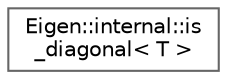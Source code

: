 digraph "类继承关系图"
{
 // LATEX_PDF_SIZE
  bgcolor="transparent";
  edge [fontname=Helvetica,fontsize=10,labelfontname=Helvetica,labelfontsize=10];
  node [fontname=Helvetica,fontsize=10,shape=box,height=0.2,width=0.4];
  rankdir="LR";
  Node0 [id="Node000000",label="Eigen::internal::is\l_diagonal\< T \>",height=0.2,width=0.4,color="grey40", fillcolor="white", style="filled",URL="$struct_eigen_1_1internal_1_1is__diagonal.html",tooltip=" "];
}
